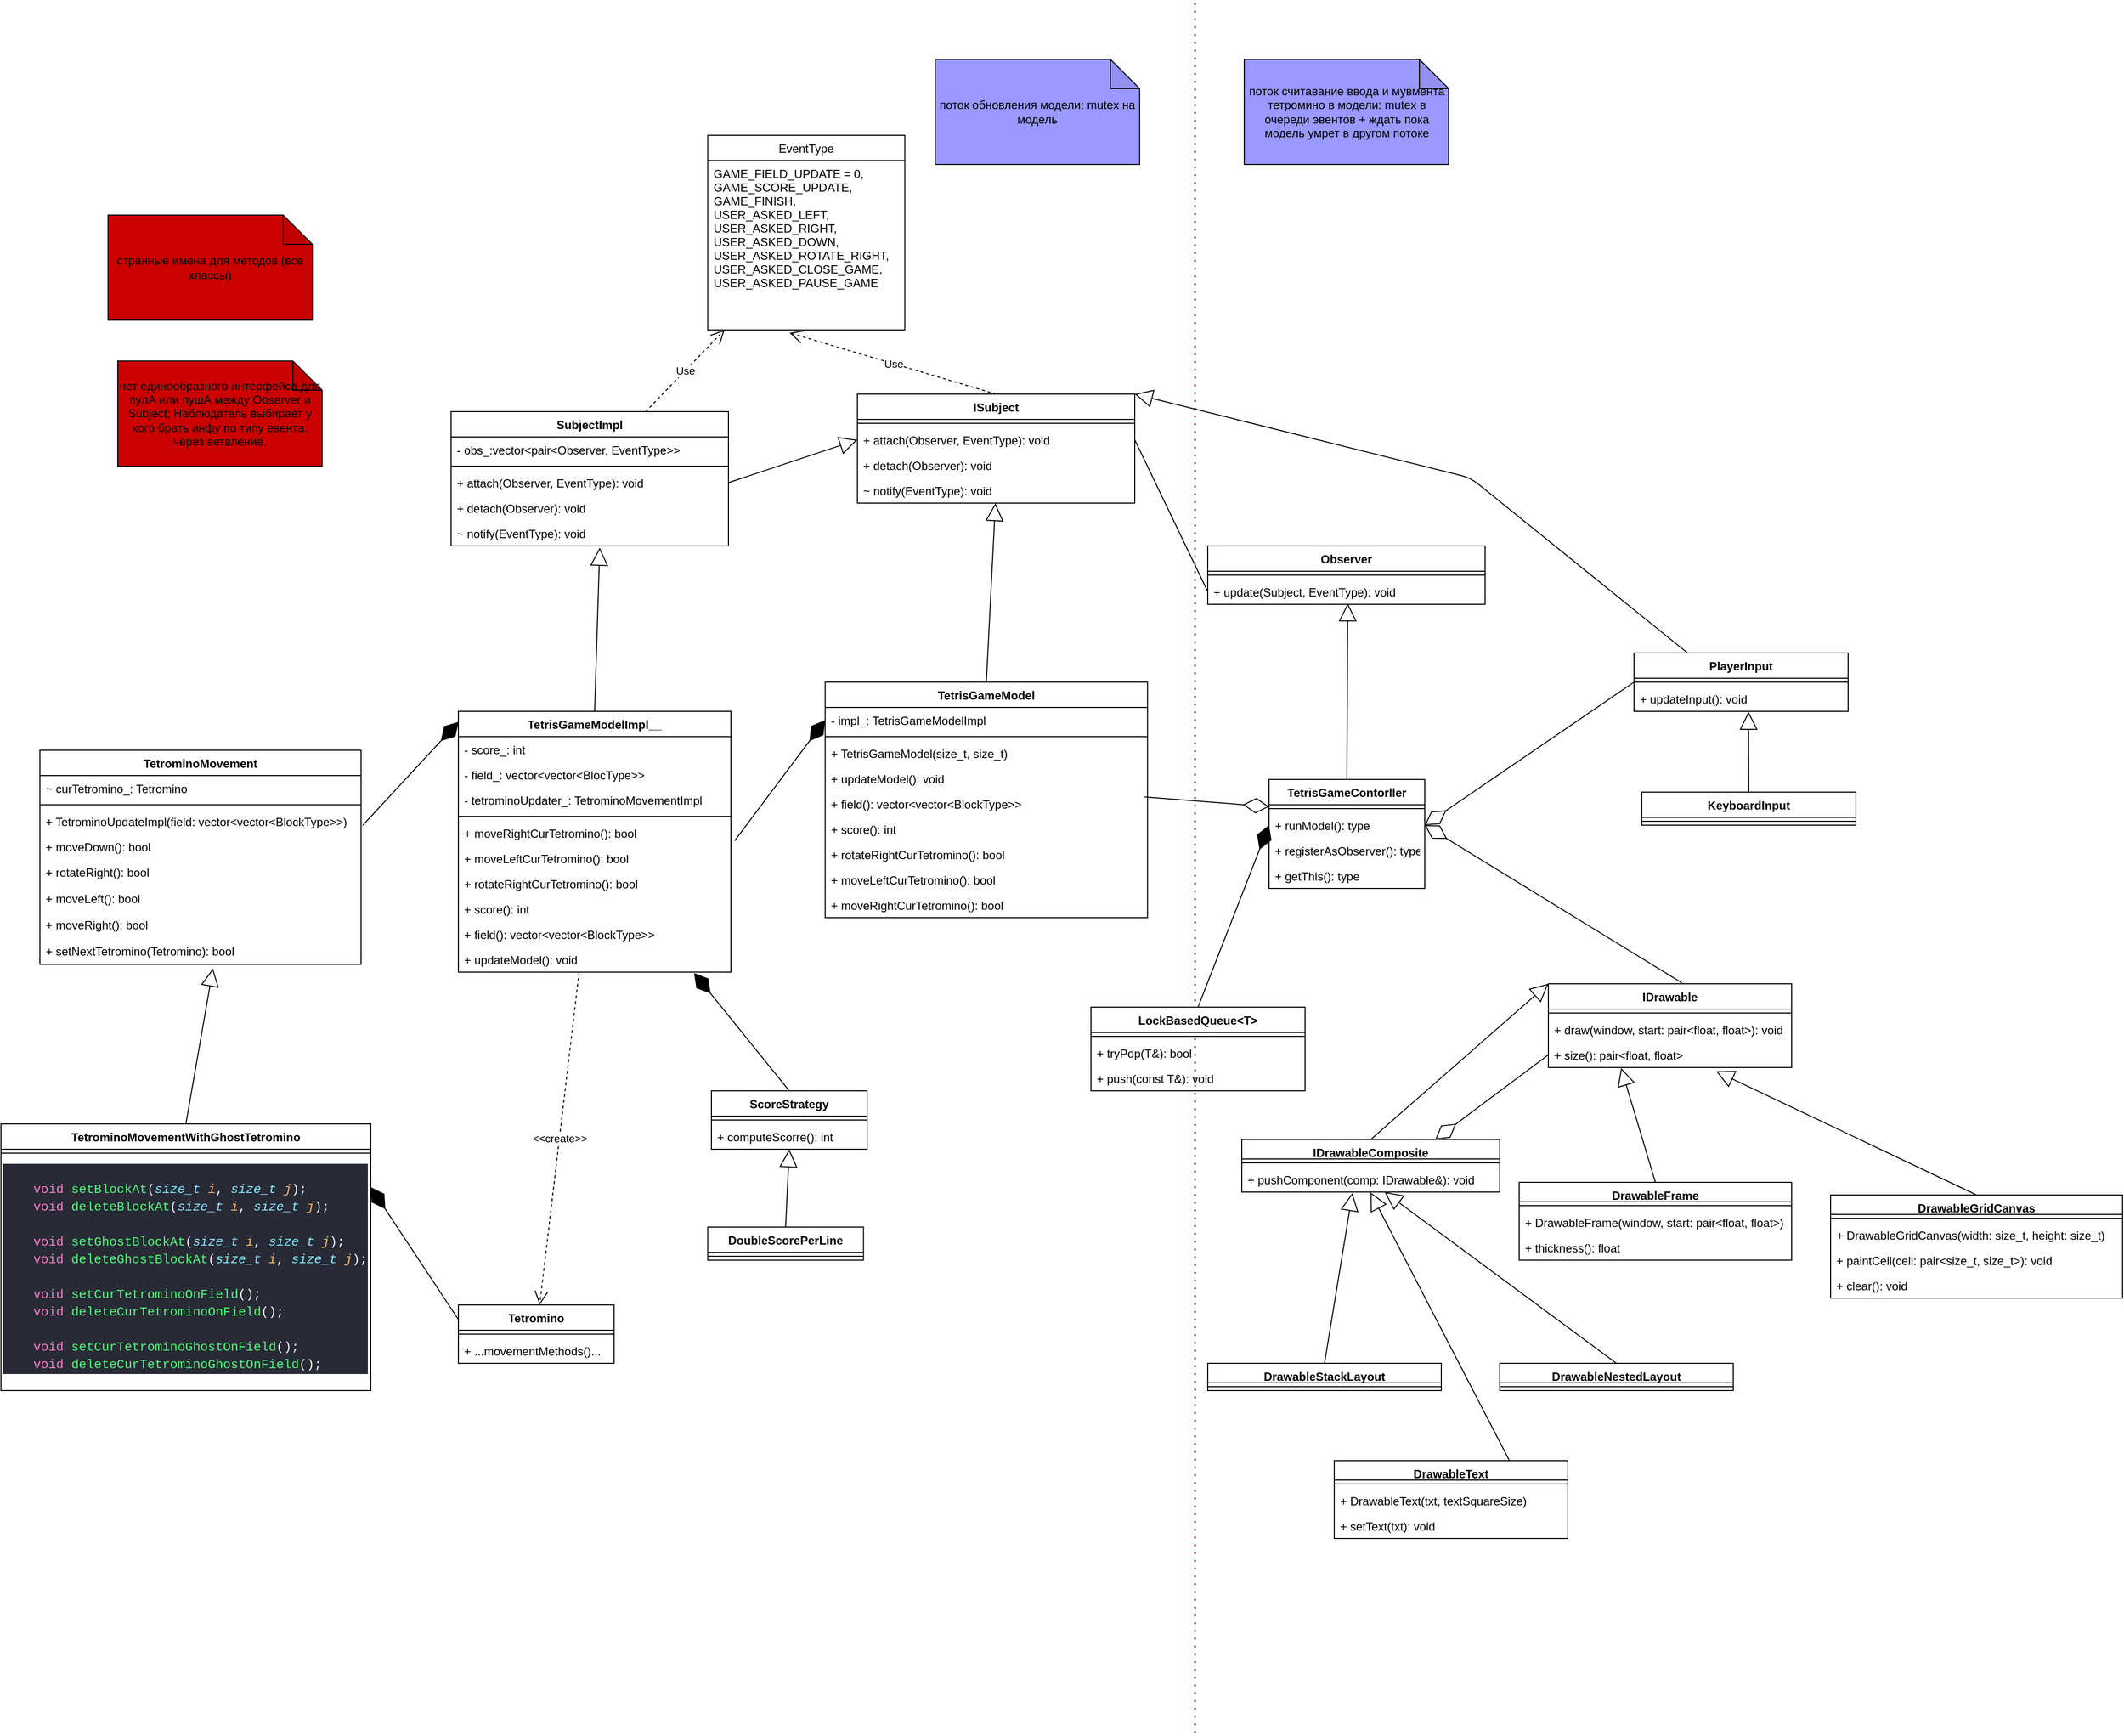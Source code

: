 <mxfile>
    <diagram id="_--73czT6XnS3qFvrzFN" name="Page-1">
        <mxGraphModel dx="4185" dy="2068" grid="1" gridSize="10" guides="1" tooltips="0" connect="1" arrows="1" fold="1" page="1" pageScale="1" pageWidth="850" pageHeight="1100" math="0" shadow="0">
            <root>
                <mxCell id="0"/>
                <mxCell id="1" parent="0"/>
                <mxCell id="6" value="IDrawable&#xa;" style="swimlane;fontStyle=1;align=center;verticalAlign=top;childLayout=stackLayout;horizontal=1;startSize=26;horizontalStack=0;resizeParent=1;resizeParentMax=0;resizeLast=0;collapsible=1;marginBottom=0;" parent="1" vertex="1">
                    <mxGeometry x="1680" y="1100" width="250" height="86" as="geometry"/>
                </mxCell>
                <mxCell id="8" value="" style="line;strokeWidth=1;fillColor=none;align=left;verticalAlign=middle;spacingTop=-1;spacingLeft=3;spacingRight=3;rotatable=0;labelPosition=right;points=[];portConstraint=eastwest;strokeColor=inherit;" parent="6" vertex="1">
                    <mxGeometry y="26" width="250" height="8" as="geometry"/>
                </mxCell>
                <mxCell id="12" value="+ draw(window, start: pair&lt;float, float&gt;): void" style="text;strokeColor=none;fillColor=none;align=left;verticalAlign=top;spacingLeft=4;spacingRight=4;overflow=hidden;rotatable=0;points=[[0,0.5],[1,0.5]];portConstraint=eastwest;" parent="6" vertex="1">
                    <mxGeometry y="34" width="250" height="26" as="geometry"/>
                </mxCell>
                <mxCell id="266" value="+ size(): pair&lt;float, float&gt;" style="text;strokeColor=none;fillColor=none;align=left;verticalAlign=top;spacingLeft=4;spacingRight=4;overflow=hidden;rotatable=0;points=[[0,0.5],[1,0.5]];portConstraint=eastwest;" vertex="1" parent="6">
                    <mxGeometry y="60" width="250" height="26" as="geometry"/>
                </mxCell>
                <mxCell id="10" value="IDrawableComposite&#xa;&#xa;" style="swimlane;fontStyle=1;align=center;verticalAlign=top;childLayout=stackLayout;horizontal=1;startSize=20;horizontalStack=0;resizeParent=1;resizeParentMax=0;resizeLast=0;collapsible=1;marginBottom=0;" parent="1" vertex="1">
                    <mxGeometry x="1365" y="1260" width="265" height="54" as="geometry"/>
                </mxCell>
                <mxCell id="11" value="" style="line;strokeWidth=1;fillColor=none;align=left;verticalAlign=middle;spacingTop=-1;spacingLeft=3;spacingRight=3;rotatable=0;labelPosition=right;points=[];portConstraint=eastwest;strokeColor=inherit;" parent="10" vertex="1">
                    <mxGeometry y="20" width="265" height="8" as="geometry"/>
                </mxCell>
                <mxCell id="13" value="+ pushComponent(comp: IDrawable&amp;): void" style="text;strokeColor=none;fillColor=none;align=left;verticalAlign=top;spacingLeft=4;spacingRight=4;overflow=hidden;rotatable=0;points=[[0,0.5],[1,0.5]];portConstraint=eastwest;" parent="10" vertex="1">
                    <mxGeometry y="28" width="265" height="26" as="geometry"/>
                </mxCell>
                <mxCell id="15" value="" style="endArrow=block;endSize=16;endFill=0;html=1;entryX=0;entryY=0;entryDx=0;entryDy=0;exitX=0.5;exitY=0;exitDx=0;exitDy=0;" parent="1" source="10" target="6" edge="1">
                    <mxGeometry x="0.003" y="-21" width="160" relative="1" as="geometry">
                        <mxPoint x="1653" y="1400" as="sourcePoint"/>
                        <mxPoint x="1813" y="1400" as="targetPoint"/>
                        <mxPoint as="offset"/>
                    </mxGeometry>
                </mxCell>
                <mxCell id="16" value="DrawableFrame" style="swimlane;fontStyle=1;align=center;verticalAlign=top;childLayout=stackLayout;horizontal=1;startSize=20;horizontalStack=0;resizeParent=1;resizeParentMax=0;resizeLast=0;collapsible=1;marginBottom=0;" parent="1" vertex="1">
                    <mxGeometry x="1650" y="1304" width="280" height="80" as="geometry"/>
                </mxCell>
                <mxCell id="17" value="" style="line;strokeWidth=1;fillColor=none;align=left;verticalAlign=middle;spacingTop=-1;spacingLeft=3;spacingRight=3;rotatable=0;labelPosition=right;points=[];portConstraint=eastwest;strokeColor=inherit;" parent="16" vertex="1">
                    <mxGeometry y="20" width="280" height="8" as="geometry"/>
                </mxCell>
                <mxCell id="264" value="+ DrawableFrame(window, start: pair&lt;float, float&gt;)" style="text;strokeColor=none;fillColor=none;align=left;verticalAlign=top;spacingLeft=4;spacingRight=4;overflow=hidden;rotatable=0;points=[[0,0.5],[1,0.5]];portConstraint=eastwest;" vertex="1" parent="16">
                    <mxGeometry y="28" width="280" height="26" as="geometry"/>
                </mxCell>
                <mxCell id="265" value="+ thickness(): float " style="text;strokeColor=none;fillColor=none;align=left;verticalAlign=top;spacingLeft=4;spacingRight=4;overflow=hidden;rotatable=0;points=[[0,0.5],[1,0.5]];portConstraint=eastwest;" vertex="1" parent="16">
                    <mxGeometry y="54" width="280" height="26" as="geometry"/>
                </mxCell>
                <mxCell id="27" value="" style="endArrow=block;endSize=16;endFill=0;html=1;entryX=0.299;entryY=1.018;entryDx=0;entryDy=0;entryPerimeter=0;exitX=0.5;exitY=0;exitDx=0;exitDy=0;" parent="1" source="16" target="266" edge="1">
                    <mxGeometry x="0.003" y="-21" width="160" relative="1" as="geometry">
                        <mxPoint x="1493" y="1310" as="sourcePoint"/>
                        <mxPoint x="1691.08" y="1200.988" as="targetPoint"/>
                        <mxPoint as="offset"/>
                    </mxGeometry>
                </mxCell>
                <mxCell id="28" value="" style="endArrow=block;endSize=16;endFill=0;html=1;entryX=0.429;entryY=1.038;entryDx=0;entryDy=0;entryPerimeter=0;exitX=0.5;exitY=0;exitDx=0;exitDy=0;" parent="1" source="254" target="13" edge="1">
                    <mxGeometry x="0.003" y="-21" width="160" relative="1" as="geometry">
                        <mxPoint x="1675.08" y="1529.3" as="sourcePoint"/>
                        <mxPoint x="1707.08" y="1200.988" as="targetPoint"/>
                        <mxPoint as="offset"/>
                    </mxGeometry>
                </mxCell>
                <mxCell id="31" value="DrawableGridCanvas" style="swimlane;fontStyle=1;align=center;verticalAlign=top;childLayout=stackLayout;horizontal=1;startSize=20;horizontalStack=0;resizeParent=1;resizeParentMax=0;resizeLast=0;collapsible=1;marginBottom=0;" parent="1" vertex="1">
                    <mxGeometry x="1970" y="1317" width="300" height="106" as="geometry"/>
                </mxCell>
                <mxCell id="32" value="" style="line;strokeWidth=1;fillColor=none;align=left;verticalAlign=middle;spacingTop=-1;spacingLeft=3;spacingRight=3;rotatable=0;labelPosition=right;points=[];portConstraint=eastwest;strokeColor=inherit;" parent="31" vertex="1">
                    <mxGeometry y="20" width="300" height="8" as="geometry"/>
                </mxCell>
                <mxCell id="271" value="+ DrawableGridCanvas(width: size_t, height: size_t)" style="text;strokeColor=none;fillColor=none;align=left;verticalAlign=top;spacingLeft=4;spacingRight=4;overflow=hidden;rotatable=0;points=[[0,0.5],[1,0.5]];portConstraint=eastwest;" vertex="1" parent="31">
                    <mxGeometry y="28" width="300" height="26" as="geometry"/>
                </mxCell>
                <mxCell id="272" value="+ paintCell(cell: pair&lt;size_t, size_t&gt;): void" style="text;strokeColor=none;fillColor=none;align=left;verticalAlign=top;spacingLeft=4;spacingRight=4;overflow=hidden;rotatable=0;points=[[0,0.5],[1,0.5]];portConstraint=eastwest;" vertex="1" parent="31">
                    <mxGeometry y="54" width="300" height="26" as="geometry"/>
                </mxCell>
                <mxCell id="273" value="+ clear(): void" style="text;strokeColor=none;fillColor=none;align=left;verticalAlign=top;spacingLeft=4;spacingRight=4;overflow=hidden;rotatable=0;points=[[0,0.5],[1,0.5]];portConstraint=eastwest;" vertex="1" parent="31">
                    <mxGeometry y="80" width="300" height="26" as="geometry"/>
                </mxCell>
                <mxCell id="34" value="" style="endArrow=block;endSize=16;endFill=0;html=1;entryX=0.69;entryY=1.152;entryDx=0;entryDy=0;exitX=0.5;exitY=0;exitDx=0;exitDy=0;entryPerimeter=0;" parent="1" source="31" target="266" edge="1">
                    <mxGeometry x="0.003" y="-21" width="160" relative="1" as="geometry">
                        <mxPoint x="1823" y="1310" as="sourcePoint"/>
                        <mxPoint x="1997.08" y="1230.988" as="targetPoint"/>
                        <mxPoint as="offset"/>
                    </mxGeometry>
                </mxCell>
                <mxCell id="42" value="Tetromino" style="swimlane;fontStyle=1;align=center;verticalAlign=top;childLayout=stackLayout;horizontal=1;startSize=26;horizontalStack=0;resizeParent=1;resizeParentMax=0;resizeLast=0;collapsible=1;marginBottom=0;" parent="1" vertex="1">
                    <mxGeometry x="560" y="1430" width="160" height="60" as="geometry"/>
                </mxCell>
                <mxCell id="43" value="" style="line;strokeWidth=1;fillColor=none;align=left;verticalAlign=middle;spacingTop=-1;spacingLeft=3;spacingRight=3;rotatable=0;labelPosition=right;points=[];portConstraint=eastwest;strokeColor=inherit;" parent="42" vertex="1">
                    <mxGeometry y="26" width="160" height="8" as="geometry"/>
                </mxCell>
                <mxCell id="252" value="+ ...movementMethods()..." style="text;strokeColor=none;fillColor=none;align=left;verticalAlign=top;spacingLeft=4;spacingRight=4;overflow=hidden;rotatable=0;points=[[0,0.5],[1,0.5]];portConstraint=eastwest;" vertex="1" parent="42">
                    <mxGeometry y="34" width="160" height="26" as="geometry"/>
                </mxCell>
                <mxCell id="48" value="ISubject" style="swimlane;fontStyle=1;align=center;verticalAlign=top;childLayout=stackLayout;horizontal=1;startSize=26;horizontalStack=0;resizeParent=1;resizeParentMax=0;resizeLast=0;collapsible=1;marginBottom=0;" parent="1" vertex="1">
                    <mxGeometry x="970" y="494" width="285" height="112" as="geometry"/>
                </mxCell>
                <mxCell id="50" value="" style="line;strokeWidth=1;fillColor=none;align=left;verticalAlign=middle;spacingTop=-1;spacingLeft=3;spacingRight=3;rotatable=0;labelPosition=right;points=[];portConstraint=eastwest;strokeColor=inherit;" parent="48" vertex="1">
                    <mxGeometry y="26" width="285" height="8" as="geometry"/>
                </mxCell>
                <mxCell id="51" value="+ attach(Observer, EventType): void" style="text;strokeColor=none;fillColor=none;align=left;verticalAlign=top;spacingLeft=4;spacingRight=4;overflow=hidden;rotatable=0;points=[[0,0.5],[1,0.5]];portConstraint=eastwest;" parent="48" vertex="1">
                    <mxGeometry y="34" width="285" height="26" as="geometry"/>
                </mxCell>
                <mxCell id="53" value="+ detach(Observer): void" style="text;strokeColor=none;fillColor=none;align=left;verticalAlign=top;spacingLeft=4;spacingRight=4;overflow=hidden;rotatable=0;points=[[0,0.5],[1,0.5]];portConstraint=eastwest;" parent="48" vertex="1">
                    <mxGeometry y="60" width="285" height="26" as="geometry"/>
                </mxCell>
                <mxCell id="52" value="~ notify(EventType): void" style="text;strokeColor=none;fillColor=none;align=left;verticalAlign=top;spacingLeft=4;spacingRight=4;overflow=hidden;rotatable=0;points=[[0,0.5],[1,0.5]];portConstraint=eastwest;" parent="48" vertex="1">
                    <mxGeometry y="86" width="285" height="26" as="geometry"/>
                </mxCell>
                <mxCell id="54" value="Observer" style="swimlane;fontStyle=1;align=center;verticalAlign=top;childLayout=stackLayout;horizontal=1;startSize=26;horizontalStack=0;resizeParent=1;resizeParentMax=0;resizeLast=0;collapsible=1;marginBottom=0;" parent="1" vertex="1">
                    <mxGeometry x="1330" y="650" width="285" height="60" as="geometry"/>
                </mxCell>
                <mxCell id="56" value="" style="line;strokeWidth=1;fillColor=none;align=left;verticalAlign=middle;spacingTop=-1;spacingLeft=3;spacingRight=3;rotatable=0;labelPosition=right;points=[];portConstraint=eastwest;strokeColor=inherit;" parent="54" vertex="1">
                    <mxGeometry y="26" width="285" height="8" as="geometry"/>
                </mxCell>
                <mxCell id="59" value="+ update(Subject, EventType): void" style="text;strokeColor=none;fillColor=none;align=left;verticalAlign=top;spacingLeft=4;spacingRight=4;overflow=hidden;rotatable=0;points=[[0,0.5],[1,0.5]];portConstraint=eastwest;" parent="54" vertex="1">
                    <mxGeometry y="34" width="285" height="26" as="geometry"/>
                </mxCell>
                <mxCell id="61" value="" style="endArrow=none;html=1;entryX=0;entryY=0.5;entryDx=0;entryDy=0;exitX=1;exitY=0.5;exitDx=0;exitDy=0;" parent="1" source="51" target="59" edge="1">
                    <mxGeometry width="50" height="50" relative="1" as="geometry">
                        <mxPoint x="1200" y="750" as="sourcePoint"/>
                        <mxPoint x="1250" y="700" as="targetPoint"/>
                    </mxGeometry>
                </mxCell>
                <mxCell id="62" value="TetrisGameModel" style="swimlane;fontStyle=1;align=center;verticalAlign=top;childLayout=stackLayout;horizontal=1;startSize=26;horizontalStack=0;resizeParent=1;resizeParentMax=0;resizeLast=0;collapsible=1;marginBottom=0;" parent="1" vertex="1">
                    <mxGeometry x="936.88" y="790" width="331.25" height="242" as="geometry"/>
                </mxCell>
                <mxCell id="63" value="- impl_: TetrisGameModelImpl" style="text;strokeColor=none;fillColor=none;align=left;verticalAlign=top;spacingLeft=4;spacingRight=4;overflow=hidden;rotatable=0;points=[[0,0.5],[1,0.5]];portConstraint=eastwest;" parent="62" vertex="1">
                    <mxGeometry y="26" width="331.25" height="26" as="geometry"/>
                </mxCell>
                <mxCell id="64" value="" style="line;strokeWidth=1;fillColor=none;align=left;verticalAlign=middle;spacingTop=-1;spacingLeft=3;spacingRight=3;rotatable=0;labelPosition=right;points=[];portConstraint=eastwest;strokeColor=inherit;" parent="62" vertex="1">
                    <mxGeometry y="52" width="331.25" height="8" as="geometry"/>
                </mxCell>
                <mxCell id="94" value="+ TetrisGameModel(size_t, size_t)" style="text;strokeColor=none;fillColor=none;align=left;verticalAlign=top;spacingLeft=4;spacingRight=4;overflow=hidden;rotatable=0;points=[[0,0.5],[1,0.5]];portConstraint=eastwest;" parent="62" vertex="1">
                    <mxGeometry y="60" width="331.25" height="26" as="geometry"/>
                </mxCell>
                <mxCell id="65" value="+ updateModel(): void" style="text;strokeColor=none;fillColor=none;align=left;verticalAlign=top;spacingLeft=4;spacingRight=4;overflow=hidden;rotatable=0;points=[[0,0.5],[1,0.5]];portConstraint=eastwest;" parent="62" vertex="1">
                    <mxGeometry y="86" width="331.25" height="26" as="geometry"/>
                </mxCell>
                <mxCell id="83" value="+ field(): vector&lt;vector&lt;BlockType&gt;&gt;" style="text;strokeColor=none;fillColor=none;align=left;verticalAlign=top;spacingLeft=4;spacingRight=4;overflow=hidden;rotatable=0;points=[[0,0.5],[1,0.5]];portConstraint=eastwest;" parent="62" vertex="1">
                    <mxGeometry y="112" width="331.25" height="26" as="geometry"/>
                </mxCell>
                <mxCell id="88" value="+ score(): int" style="text;strokeColor=none;fillColor=none;align=left;verticalAlign=top;spacingLeft=4;spacingRight=4;overflow=hidden;rotatable=0;points=[[0,0.5],[1,0.5]];portConstraint=eastwest;" parent="62" vertex="1">
                    <mxGeometry y="138" width="331.25" height="26" as="geometry"/>
                </mxCell>
                <mxCell id="89" value="+ rotateRightCurTetromino(): bool" style="text;strokeColor=none;fillColor=none;align=left;verticalAlign=top;spacingLeft=4;spacingRight=4;overflow=hidden;rotatable=0;points=[[0,0.5],[1,0.5]];portConstraint=eastwest;" parent="62" vertex="1">
                    <mxGeometry y="164" width="331.25" height="26" as="geometry"/>
                </mxCell>
                <mxCell id="90" value="+ moveLeftCurTetromino(): bool" style="text;strokeColor=none;fillColor=none;align=left;verticalAlign=top;spacingLeft=4;spacingRight=4;overflow=hidden;rotatable=0;points=[[0,0.5],[1,0.5]];portConstraint=eastwest;" parent="62" vertex="1">
                    <mxGeometry y="190" width="331.25" height="26" as="geometry"/>
                </mxCell>
                <mxCell id="92" value="+ moveRightCurTetromino(): bool" style="text;strokeColor=none;fillColor=none;align=left;verticalAlign=top;spacingLeft=4;spacingRight=4;overflow=hidden;rotatable=0;points=[[0,0.5],[1,0.5]];portConstraint=eastwest;" parent="62" vertex="1">
                    <mxGeometry y="216" width="331.25" height="26" as="geometry"/>
                </mxCell>
                <mxCell id="66" value="" style="endArrow=block;endSize=16;endFill=0;html=1;exitX=0.5;exitY=0;exitDx=0;exitDy=0;" parent="1" source="62" target="52" edge="1">
                    <mxGeometry x="0.003" y="-21" width="160" relative="1" as="geometry">
                        <mxPoint x="1054" y="910.99" as="sourcePoint"/>
                        <mxPoint x="880.0" y="810.002" as="targetPoint"/>
                        <mxPoint as="offset"/>
                    </mxGeometry>
                </mxCell>
                <mxCell id="67" value="TetrisGameContorller" style="swimlane;fontStyle=1;align=center;verticalAlign=top;childLayout=stackLayout;horizontal=1;startSize=26;horizontalStack=0;resizeParent=1;resizeParentMax=0;resizeLast=0;collapsible=1;marginBottom=0;" parent="1" vertex="1">
                    <mxGeometry x="1393" y="890" width="160" height="112" as="geometry"/>
                </mxCell>
                <mxCell id="69" value="" style="line;strokeWidth=1;fillColor=none;align=left;verticalAlign=middle;spacingTop=-1;spacingLeft=3;spacingRight=3;rotatable=0;labelPosition=right;points=[];portConstraint=eastwest;strokeColor=inherit;" parent="67" vertex="1">
                    <mxGeometry y="26" width="160" height="8" as="geometry"/>
                </mxCell>
                <mxCell id="70" value="+ runModel(): type" style="text;strokeColor=none;fillColor=none;align=left;verticalAlign=top;spacingLeft=4;spacingRight=4;overflow=hidden;rotatable=0;points=[[0,0.5],[1,0.5]];portConstraint=eastwest;" parent="67" vertex="1">
                    <mxGeometry y="34" width="160" height="26" as="geometry"/>
                </mxCell>
                <mxCell id="247" value="+ registerAsObserver(): type" style="text;strokeColor=none;fillColor=none;align=left;verticalAlign=top;spacingLeft=4;spacingRight=4;overflow=hidden;rotatable=0;points=[[0,0.5],[1,0.5]];portConstraint=eastwest;" vertex="1" parent="67">
                    <mxGeometry y="60" width="160" height="26" as="geometry"/>
                </mxCell>
                <mxCell id="246" value="+ getThis(): type" style="text;strokeColor=none;fillColor=none;align=left;verticalAlign=top;spacingLeft=4;spacingRight=4;overflow=hidden;rotatable=0;points=[[0,0.5],[1,0.5]];portConstraint=eastwest;" vertex="1" parent="67">
                    <mxGeometry y="86" width="160" height="26" as="geometry"/>
                </mxCell>
                <mxCell id="71" value="" style="endArrow=block;endSize=16;endFill=0;html=1;exitX=0.5;exitY=0;exitDx=0;exitDy=0;entryX=0.505;entryY=0.962;entryDx=0;entryDy=0;entryPerimeter=0;" parent="1" source="67" target="59" edge="1">
                    <mxGeometry x="0.003" y="-21" width="160" relative="1" as="geometry">
                        <mxPoint x="1490" y="842" as="sourcePoint"/>
                        <mxPoint x="1490" y="710" as="targetPoint"/>
                        <mxPoint as="offset"/>
                    </mxGeometry>
                </mxCell>
                <mxCell id="85" value="поток обновления модели: mutex на модель" style="shape=note;whiteSpace=wrap;html=1;backgroundOutline=1;darkOpacity=0.05;fillColor=#9999FF;" parent="1" vertex="1">
                    <mxGeometry x="1050" y="150" width="210" height="108" as="geometry"/>
                </mxCell>
                <mxCell id="99" value="TetrisGameModelImpl__&#xa;" style="swimlane;fontStyle=1;align=center;verticalAlign=top;childLayout=stackLayout;horizontal=1;startSize=26;horizontalStack=0;resizeParent=1;resizeParentMax=0;resizeLast=0;collapsible=1;marginBottom=0;" parent="1" vertex="1">
                    <mxGeometry x="560" y="820" width="280" height="268" as="geometry"/>
                </mxCell>
                <mxCell id="133" value="- score_: int" style="text;strokeColor=none;fillColor=none;align=left;verticalAlign=top;spacingLeft=4;spacingRight=4;overflow=hidden;rotatable=0;points=[[0,0.5],[1,0.5]];portConstraint=eastwest;" parent="99" vertex="1">
                    <mxGeometry y="26" width="280" height="26" as="geometry"/>
                </mxCell>
                <mxCell id="141" value="- field_: vector&lt;vector&lt;BlocType&gt;&gt;" style="text;strokeColor=none;fillColor=none;align=left;verticalAlign=top;spacingLeft=4;spacingRight=4;overflow=hidden;rotatable=0;points=[[0,0.5],[1,0.5]];portConstraint=eastwest;" parent="99" vertex="1">
                    <mxGeometry y="52" width="280" height="26" as="geometry"/>
                </mxCell>
                <mxCell id="149" value="- tetrominoUpdater_: TetrominoMovementImpl" style="text;strokeColor=none;fillColor=none;align=left;verticalAlign=top;spacingLeft=4;spacingRight=4;overflow=hidden;rotatable=0;points=[[0,0.5],[1,0.5]];portConstraint=eastwest;" parent="99" vertex="1">
                    <mxGeometry y="78" width="280" height="26" as="geometry"/>
                </mxCell>
                <mxCell id="101" value="" style="line;strokeWidth=1;fillColor=none;align=left;verticalAlign=middle;spacingTop=-1;spacingLeft=3;spacingRight=3;rotatable=0;labelPosition=right;points=[];portConstraint=eastwest;strokeColor=inherit;" parent="99" vertex="1">
                    <mxGeometry y="104" width="280" height="8" as="geometry"/>
                </mxCell>
                <mxCell id="121" value="+ moveRightCurTetromino(): bool&#xa;" style="text;strokeColor=none;fillColor=none;align=left;verticalAlign=top;spacingLeft=4;spacingRight=4;overflow=hidden;rotatable=0;points=[[0,0.5],[1,0.5]];portConstraint=eastwest;" parent="99" vertex="1">
                    <mxGeometry y="112" width="280" height="26" as="geometry"/>
                </mxCell>
                <mxCell id="120" value="+ moveLeftCurTetromino(): bool&#xa;" style="text;strokeColor=none;fillColor=none;align=left;verticalAlign=top;spacingLeft=4;spacingRight=4;overflow=hidden;rotatable=0;points=[[0,0.5],[1,0.5]];portConstraint=eastwest;" parent="99" vertex="1">
                    <mxGeometry y="138" width="280" height="26" as="geometry"/>
                </mxCell>
                <mxCell id="119" value="+ rotateRightCurTetromino(): bool&#xa;&#xa;" style="text;strokeColor=none;fillColor=none;align=left;verticalAlign=top;spacingLeft=4;spacingRight=4;overflow=hidden;rotatable=0;points=[[0,0.5],[1,0.5]];portConstraint=eastwest;" parent="99" vertex="1">
                    <mxGeometry y="164" width="280" height="26" as="geometry"/>
                </mxCell>
                <mxCell id="118" value="+ score(): int" style="text;strokeColor=none;fillColor=none;align=left;verticalAlign=top;spacingLeft=4;spacingRight=4;overflow=hidden;rotatable=0;points=[[0,0.5],[1,0.5]];portConstraint=eastwest;" parent="99" vertex="1">
                    <mxGeometry y="190" width="280" height="26" as="geometry"/>
                </mxCell>
                <mxCell id="117" value="+ field(): vector&lt;vector&lt;BlockType&gt;&gt;" style="text;strokeColor=none;fillColor=none;align=left;verticalAlign=top;spacingLeft=4;spacingRight=4;overflow=hidden;rotatable=0;points=[[0,0.5],[1,0.5]];portConstraint=eastwest;" parent="99" vertex="1">
                    <mxGeometry y="216" width="280" height="26" as="geometry"/>
                </mxCell>
                <mxCell id="116" value="+ updateModel(): void" style="text;strokeColor=none;fillColor=none;align=left;verticalAlign=top;spacingLeft=4;spacingRight=4;overflow=hidden;rotatable=0;points=[[0,0.5],[1,0.5]];portConstraint=eastwest;" parent="99" vertex="1">
                    <mxGeometry y="242" width="280" height="26" as="geometry"/>
                </mxCell>
                <mxCell id="103" value="" style="endArrow=diamondThin;endFill=1;endSize=24;html=1;exitX=1.014;exitY=0.808;exitDx=0;exitDy=0;entryX=0;entryY=0.5;entryDx=0;entryDy=0;exitPerimeter=0;" parent="1" source="121" target="63" edge="1">
                    <mxGeometry width="160" relative="1" as="geometry">
                        <mxPoint x="800" y="883.0" as="sourcePoint"/>
                        <mxPoint x="1150" y="960" as="targetPoint"/>
                    </mxGeometry>
                </mxCell>
                <mxCell id="142" value="TetrominoMovement" style="swimlane;fontStyle=1;align=center;verticalAlign=top;childLayout=stackLayout;horizontal=1;startSize=26;horizontalStack=0;resizeParent=1;resizeParentMax=0;resizeLast=0;collapsible=1;marginBottom=0;" parent="1" vertex="1">
                    <mxGeometry x="130" y="860" width="330" height="220" as="geometry"/>
                </mxCell>
                <mxCell id="136" value="~ curTetromino_: Tetromino" style="text;strokeColor=none;fillColor=none;align=left;verticalAlign=top;spacingLeft=4;spacingRight=4;overflow=hidden;rotatable=0;points=[[0,0.5],[1,0.5]];portConstraint=eastwest;" parent="142" vertex="1">
                    <mxGeometry y="26" width="330" height="26" as="geometry"/>
                </mxCell>
                <mxCell id="143" value="" style="line;strokeWidth=1;fillColor=none;align=left;verticalAlign=middle;spacingTop=-1;spacingLeft=3;spacingRight=3;rotatable=0;labelPosition=right;points=[];portConstraint=eastwest;strokeColor=inherit;" parent="142" vertex="1">
                    <mxGeometry y="52" width="330" height="8" as="geometry"/>
                </mxCell>
                <mxCell id="151" value="+ TetrominoUpdateImpl(field: vector&lt;vector&lt;BlockType&gt;&gt;)" style="text;strokeColor=none;fillColor=none;align=left;verticalAlign=top;spacingLeft=4;spacingRight=4;overflow=hidden;rotatable=0;points=[[0,0.5],[1,0.5]];portConstraint=eastwest;" parent="142" vertex="1">
                    <mxGeometry y="60" width="330" height="26" as="geometry"/>
                </mxCell>
                <mxCell id="144" value="+ moveDown(): bool" style="text;strokeColor=none;fillColor=none;align=left;verticalAlign=top;spacingLeft=4;spacingRight=4;overflow=hidden;rotatable=0;points=[[0,0.5],[1,0.5]];portConstraint=eastwest;" parent="142" vertex="1">
                    <mxGeometry y="86" width="330" height="26" as="geometry"/>
                </mxCell>
                <mxCell id="152" value="+ rotateRight(): bool" style="text;strokeColor=none;fillColor=none;align=left;verticalAlign=top;spacingLeft=4;spacingRight=4;overflow=hidden;rotatable=0;points=[[0,0.5],[1,0.5]];portConstraint=eastwest;" parent="142" vertex="1">
                    <mxGeometry y="112" width="330" height="27" as="geometry"/>
                </mxCell>
                <mxCell id="154" value="+ moveLeft(): bool" style="text;strokeColor=none;fillColor=none;align=left;verticalAlign=top;spacingLeft=4;spacingRight=4;overflow=hidden;rotatable=0;points=[[0,0.5],[1,0.5]];portConstraint=eastwest;" parent="142" vertex="1">
                    <mxGeometry y="139" width="330" height="27" as="geometry"/>
                </mxCell>
                <mxCell id="155" value="+ moveRight(): bool" style="text;strokeColor=none;fillColor=none;align=left;verticalAlign=top;spacingLeft=4;spacingRight=4;overflow=hidden;rotatable=0;points=[[0,0.5],[1,0.5]];portConstraint=eastwest;" parent="142" vertex="1">
                    <mxGeometry y="166" width="330" height="27" as="geometry"/>
                </mxCell>
                <mxCell id="156" value="+ setNextTetromino(Tetromino): bool" style="text;strokeColor=none;fillColor=none;align=left;verticalAlign=top;spacingLeft=4;spacingRight=4;overflow=hidden;rotatable=0;points=[[0,0.5],[1,0.5]];portConstraint=eastwest;" parent="142" vertex="1">
                    <mxGeometry y="193" width="330" height="27" as="geometry"/>
                </mxCell>
                <mxCell id="150" value="" style="endArrow=diamondThin;endFill=1;endSize=24;html=1;exitX=1.005;exitY=0.351;exitDx=0;exitDy=0;entryX=0.001;entryY=0.04;entryDx=0;entryDy=0;exitPerimeter=0;entryPerimeter=0;" parent="1" source="142" target="99" edge="1">
                    <mxGeometry width="160" relative="1" as="geometry">
                        <mxPoint x="366.62" y="870.008" as="sourcePoint"/>
                        <mxPoint x="490.0" y="800.0" as="targetPoint"/>
                    </mxGeometry>
                </mxCell>
                <mxCell id="157" value="TetrominoMovementWithGhostTetromino" style="swimlane;fontStyle=1;align=center;verticalAlign=top;childLayout=stackLayout;horizontal=1;startSize=26;horizontalStack=0;resizeParent=1;resizeParentMax=0;resizeLast=0;collapsible=1;marginBottom=0;" parent="1" vertex="1">
                    <mxGeometry x="90" y="1244" width="380" height="274" as="geometry"/>
                </mxCell>
                <mxCell id="159" value="" style="line;strokeWidth=1;fillColor=none;align=left;verticalAlign=middle;spacingTop=-1;spacingLeft=3;spacingRight=3;rotatable=0;labelPosition=right;points=[];portConstraint=eastwest;strokeColor=inherit;" parent="157" vertex="1">
                    <mxGeometry y="26" width="380" height="8" as="geometry"/>
                </mxCell>
                <mxCell id="172" value="&lt;div style=&quot;color: rgb(248, 248, 242); background-color: rgb(40, 42, 54); font-family: &amp;quot;JetBrains Mono&amp;quot;, &amp;quot;Courier New&amp;quot;, monospace, Consolas, &amp;quot;Courier New&amp;quot;, monospace; font-weight: normal; font-size: 13px; line-height: 18px;&quot;&gt;&lt;br&gt;&lt;div&gt;&lt;span style=&quot;color: #f8f8f2;&quot;&gt;&amp;nbsp; &amp;nbsp; &lt;/span&gt;&lt;span style=&quot;color: #ff79c6;&quot;&gt;void&lt;/span&gt;&lt;span style=&quot;color: #f8f8f2;&quot;&gt; &lt;/span&gt;&lt;span style=&quot;color: #50fa7b;&quot;&gt;setBlockAt&lt;/span&gt;&lt;span style=&quot;color: #f8f8f2;&quot;&gt;(&lt;/span&gt;&lt;span style=&quot;color: #8be9fd;font-style: italic;&quot;&gt;size_t&lt;/span&gt;&lt;span style=&quot;color: #f8f8f2;&quot;&gt; &lt;/span&gt;&lt;span style=&quot;color: #ffb86c;font-style: italic;&quot;&gt;i&lt;/span&gt;&lt;span style=&quot;color: #f8f8f2;&quot;&gt;, &lt;/span&gt;&lt;span style=&quot;color: #8be9fd;font-style: italic;&quot;&gt;size_t&lt;/span&gt;&lt;span style=&quot;color: #f8f8f2;&quot;&gt; &lt;/span&gt;&lt;span style=&quot;color: #ffb86c;font-style: italic;&quot;&gt;j&lt;/span&gt;&lt;span style=&quot;color: #f8f8f2;&quot;&gt;);&lt;/span&gt;&lt;/div&gt;&lt;div&gt;&lt;span style=&quot;color: #f8f8f2;&quot;&gt;&amp;nbsp; &amp;nbsp; &lt;/span&gt;&lt;span style=&quot;color: #ff79c6;&quot;&gt;void&lt;/span&gt;&lt;span style=&quot;color: #f8f8f2;&quot;&gt; &lt;/span&gt;&lt;span style=&quot;color: #50fa7b;&quot;&gt;deleteBlockAt&lt;/span&gt;&lt;span style=&quot;color: #f8f8f2;&quot;&gt;(&lt;/span&gt;&lt;span style=&quot;color: #8be9fd;font-style: italic;&quot;&gt;size_t&lt;/span&gt;&lt;span style=&quot;color: #f8f8f2;&quot;&gt; &lt;/span&gt;&lt;span style=&quot;color: #ffb86c;font-style: italic;&quot;&gt;i&lt;/span&gt;&lt;span style=&quot;color: #f8f8f2;&quot;&gt;, &lt;/span&gt;&lt;span style=&quot;color: #8be9fd;font-style: italic;&quot;&gt;size_t&lt;/span&gt;&lt;span style=&quot;color: #f8f8f2;&quot;&gt; &lt;/span&gt;&lt;span style=&quot;color: #ffb86c;font-style: italic;&quot;&gt;j&lt;/span&gt;&lt;span style=&quot;color: #f8f8f2;&quot;&gt;);&lt;/span&gt;&lt;/div&gt;&lt;br&gt;&lt;div&gt;&lt;span style=&quot;color: #f8f8f2;&quot;&gt;&amp;nbsp; &amp;nbsp; &lt;/span&gt;&lt;span style=&quot;color: #ff79c6;&quot;&gt;void&lt;/span&gt;&lt;span style=&quot;color: #f8f8f2;&quot;&gt; &lt;/span&gt;&lt;span style=&quot;color: #50fa7b;&quot;&gt;setGhostBlockAt&lt;/span&gt;&lt;span style=&quot;color: #f8f8f2;&quot;&gt;(&lt;/span&gt;&lt;span style=&quot;color: #8be9fd;font-style: italic;&quot;&gt;size_t&lt;/span&gt;&lt;span style=&quot;color: #f8f8f2;&quot;&gt; &lt;/span&gt;&lt;span style=&quot;color: #ffb86c;font-style: italic;&quot;&gt;i&lt;/span&gt;&lt;span style=&quot;color: #f8f8f2;&quot;&gt;, &lt;/span&gt;&lt;span style=&quot;color: #8be9fd;font-style: italic;&quot;&gt;size_t&lt;/span&gt;&lt;span style=&quot;color: #f8f8f2;&quot;&gt; &lt;/span&gt;&lt;span style=&quot;color: #ffb86c;font-style: italic;&quot;&gt;j&lt;/span&gt;&lt;span style=&quot;color: #f8f8f2;&quot;&gt;);&lt;/span&gt;&lt;/div&gt;&lt;div&gt;&lt;span style=&quot;color: #f8f8f2;&quot;&gt;&amp;nbsp; &amp;nbsp; &lt;/span&gt;&lt;span style=&quot;color: #ff79c6;&quot;&gt;void&lt;/span&gt;&lt;span style=&quot;color: #f8f8f2;&quot;&gt; &lt;/span&gt;&lt;span style=&quot;color: #50fa7b;&quot;&gt;deleteGhostBlockAt&lt;/span&gt;&lt;span style=&quot;color: #f8f8f2;&quot;&gt;(&lt;/span&gt;&lt;span style=&quot;color: #8be9fd;font-style: italic;&quot;&gt;size_t&lt;/span&gt;&lt;span style=&quot;color: #f8f8f2;&quot;&gt; &lt;/span&gt;&lt;span style=&quot;color: #ffb86c;font-style: italic;&quot;&gt;i&lt;/span&gt;&lt;span style=&quot;color: #f8f8f2;&quot;&gt;, &lt;/span&gt;&lt;span style=&quot;color: #8be9fd;font-style: italic;&quot;&gt;size_t&lt;/span&gt;&lt;span style=&quot;color: #f8f8f2;&quot;&gt; &lt;/span&gt;&lt;span style=&quot;color: #ffb86c;font-style: italic;&quot;&gt;j&lt;/span&gt;&lt;span style=&quot;color: #f8f8f2;&quot;&gt;);&lt;/span&gt;&lt;/div&gt;&lt;br&gt;&lt;div&gt;&lt;span style=&quot;color: #f8f8f2;&quot;&gt;&amp;nbsp; &amp;nbsp; &lt;/span&gt;&lt;span style=&quot;color: #ff79c6;&quot;&gt;void&lt;/span&gt;&lt;span style=&quot;color: #f8f8f2;&quot;&gt; &lt;/span&gt;&lt;span style=&quot;color: #50fa7b;&quot;&gt;setCurTetrominoOnField&lt;/span&gt;&lt;span style=&quot;color: #f8f8f2;&quot;&gt;(); &amp;nbsp; &amp;nbsp;&lt;/span&gt;&lt;/div&gt;&lt;div&gt;&lt;span style=&quot;color: #f8f8f2;&quot;&gt;&amp;nbsp; &amp;nbsp; &lt;/span&gt;&lt;span style=&quot;color: #ff79c6;&quot;&gt;void&lt;/span&gt;&lt;span style=&quot;color: #f8f8f2;&quot;&gt; &lt;/span&gt;&lt;span style=&quot;color: #50fa7b;&quot;&gt;deleteCurTetrominoOnField&lt;/span&gt;&lt;span style=&quot;color: #f8f8f2;&quot;&gt;();&lt;/span&gt;&lt;/div&gt;&lt;br&gt;&lt;div&gt;&lt;span style=&quot;color: #f8f8f2;&quot;&gt;&amp;nbsp; &amp;nbsp; &lt;/span&gt;&lt;span style=&quot;color: #ff79c6;&quot;&gt;void&lt;/span&gt;&lt;span style=&quot;color: #f8f8f2;&quot;&gt; &lt;/span&gt;&lt;span style=&quot;color: #50fa7b;&quot;&gt;setCurTetrominoGhostOnField&lt;/span&gt;&lt;span style=&quot;color: #f8f8f2;&quot;&gt;();&lt;/span&gt;&lt;/div&gt;&lt;div&gt;&lt;span style=&quot;color: #f8f8f2;&quot;&gt;&amp;nbsp; &amp;nbsp; &lt;/span&gt;&lt;span style=&quot;color: #ff79c6;&quot;&gt;void&lt;/span&gt;&lt;span style=&quot;color: #f8f8f2;&quot;&gt; &lt;/span&gt;&lt;span style=&quot;color: #50fa7b;&quot;&gt;deleteCurTetrominoGhostOnField&lt;/span&gt;&lt;span style=&quot;color: #f8f8f2;&quot;&gt;();&lt;/span&gt;&lt;/div&gt;&lt;/div&gt;" style="text;whiteSpace=wrap;html=1;" parent="157" vertex="1">
                    <mxGeometry y="34" width="380" height="240" as="geometry"/>
                </mxCell>
                <mxCell id="173" value="" style="endArrow=block;endSize=16;endFill=0;html=1;exitX=0.5;exitY=0;exitDx=0;exitDy=0;entryX=0.539;entryY=1.158;entryDx=0;entryDy=0;entryPerimeter=0;" parent="1" source="157" target="156" edge="1">
                    <mxGeometry x="0.003" y="-21" width="160" relative="1" as="geometry">
                        <mxPoint x="31.43" y="1214.33" as="sourcePoint"/>
                        <mxPoint x="288.58" y="1149.998" as="targetPoint"/>
                        <mxPoint as="offset"/>
                    </mxGeometry>
                </mxCell>
                <mxCell id="174" value="" style="endArrow=none;dashed=1;html=1;dashPattern=1 3;strokeWidth=2;fillColor=#f8cecc;strokeColor=#b85450;" parent="1" edge="1">
                    <mxGeometry width="50" height="50" relative="1" as="geometry">
                        <mxPoint x="1317" y="1870" as="sourcePoint"/>
                        <mxPoint x="1317" y="90" as="targetPoint"/>
                    </mxGeometry>
                </mxCell>
                <mxCell id="175" value="поток считавание ввода и мувмента тетромино в модели: mutex в очереди эвентов + ждать пока модель умрет в другом потоке" style="shape=note;whiteSpace=wrap;html=1;backgroundOutline=1;darkOpacity=0.05;fillColor=#9999FF;" parent="1" vertex="1">
                    <mxGeometry x="1367.5" y="150" width="210" height="108" as="geometry"/>
                </mxCell>
                <mxCell id="177" value="" style="endArrow=diamondThin;endFill=1;endSize=24;html=1;entryX=1;entryY=0.5;entryDx=0;entryDy=0;exitX=0;exitY=0.25;exitDx=0;exitDy=0;" parent="1" source="42" edge="1">
                    <mxGeometry width="160" relative="1" as="geometry">
                        <mxPoint x="620" y="1310" as="sourcePoint"/>
                        <mxPoint x="470" y="1309" as="targetPoint"/>
                    </mxGeometry>
                </mxCell>
                <mxCell id="180" value="&amp;lt;&amp;lt;create&amp;gt;&amp;gt;" style="endArrow=open;endSize=12;dashed=1;html=1;fillColor=#FF0000;exitX=0.443;exitY=1.006;exitDx=0;exitDy=0;exitPerimeter=0;" parent="1" source="116" target="42" edge="1">
                    <mxGeometry width="160" relative="1" as="geometry">
                        <mxPoint x="688.8" y="1270.702" as="sourcePoint"/>
                        <mxPoint x="850" y="1330" as="targetPoint"/>
                    </mxGeometry>
                </mxCell>
                <mxCell id="181" value="PlayerInput" style="swimlane;fontStyle=1;align=center;verticalAlign=top;childLayout=stackLayout;horizontal=1;startSize=26;horizontalStack=0;resizeParent=1;resizeParentMax=0;resizeLast=0;collapsible=1;marginBottom=0;" parent="1" vertex="1">
                    <mxGeometry x="1768" y="760" width="220" height="60" as="geometry"/>
                </mxCell>
                <mxCell id="183" value="" style="line;strokeWidth=1;fillColor=none;align=left;verticalAlign=middle;spacingTop=-1;spacingLeft=3;spacingRight=3;rotatable=0;labelPosition=right;points=[];portConstraint=eastwest;strokeColor=inherit;" parent="181" vertex="1">
                    <mxGeometry y="26" width="220" height="8" as="geometry"/>
                </mxCell>
                <mxCell id="189" value="+ updateInput(): void" style="text;strokeColor=none;fillColor=none;align=left;verticalAlign=top;spacingLeft=4;spacingRight=4;overflow=hidden;rotatable=0;points=[[0,0.5],[1,0.5]];portConstraint=eastwest;" parent="181" vertex="1">
                    <mxGeometry y="34" width="220" height="26" as="geometry"/>
                </mxCell>
                <mxCell id="185" value="EventType" style="swimlane;fontStyle=0;childLayout=stackLayout;horizontal=1;startSize=26;fillColor=none;horizontalStack=0;resizeParent=1;resizeParentMax=0;resizeLast=0;collapsible=1;marginBottom=0;" parent="1" vertex="1">
                    <mxGeometry x="816.25" y="228" width="202.5" height="200" as="geometry"/>
                </mxCell>
                <mxCell id="188" value="GAME_FIELD_UPDATE = 0,&#xa;GAME_SCORE_UPDATE,&#xa;GAME_FINISH,&#xa;USER_ASKED_LEFT,&#xa;USER_ASKED_RIGHT,&#xa;USER_ASKED_DOWN,&#xa;USER_ASKED_ROTATE_RIGHT,&#xa;USER_ASKED_CLOSE_GAME,&#xa;USER_ASKED_PAUSE_GAME&#xa;" style="text;strokeColor=none;fillColor=none;align=left;verticalAlign=top;spacingLeft=4;spacingRight=4;overflow=hidden;rotatable=0;points=[[0,0.5],[1,0.5]];portConstraint=eastwest;" parent="185" vertex="1">
                    <mxGeometry y="26" width="202.5" height="174" as="geometry"/>
                </mxCell>
                <mxCell id="190" value="" style="endArrow=block;endSize=16;endFill=0;html=1;exitX=0.25;exitY=0;exitDx=0;exitDy=0;entryX=1;entryY=0;entryDx=0;entryDy=0;" parent="1" source="181" target="48" edge="1">
                    <mxGeometry x="0.003" y="-21" width="160" relative="1" as="geometry">
                        <mxPoint x="1810" y="690.99" as="sourcePoint"/>
                        <mxPoint x="1810.925" y="510.002" as="targetPoint"/>
                        <mxPoint as="offset"/>
                        <Array as="points">
                            <mxPoint x="1600" y="580"/>
                        </Array>
                    </mxGeometry>
                </mxCell>
                <mxCell id="193" value="KeyboardInput" style="swimlane;fontStyle=1;align=center;verticalAlign=top;childLayout=stackLayout;horizontal=1;startSize=26;horizontalStack=0;resizeParent=1;resizeParentMax=0;resizeLast=0;collapsible=1;marginBottom=0;" parent="1" vertex="1">
                    <mxGeometry x="1776" y="903" width="220" height="34" as="geometry"/>
                </mxCell>
                <mxCell id="194" value="" style="line;strokeWidth=1;fillColor=none;align=left;verticalAlign=middle;spacingTop=-1;spacingLeft=3;spacingRight=3;rotatable=0;labelPosition=right;points=[];portConstraint=eastwest;strokeColor=inherit;" parent="193" vertex="1">
                    <mxGeometry y="26" width="220" height="8" as="geometry"/>
                </mxCell>
                <mxCell id="197" value="" style="endArrow=block;endSize=16;endFill=0;html=1;exitX=0.5;exitY=0;exitDx=0;exitDy=0;entryX=0.535;entryY=1.014;entryDx=0;entryDy=0;entryPerimeter=0;" parent="1" source="193" target="189" edge="1">
                    <mxGeometry x="0.003" y="-21" width="160" relative="1" as="geometry">
                        <mxPoint x="1879.47" y="1110.99" as="sourcePoint"/>
                        <mxPoint x="1880.395" y="930.002" as="targetPoint"/>
                        <mxPoint as="offset"/>
                    </mxGeometry>
                </mxCell>
                <mxCell id="199" value="" style="endArrow=diamondThin;endFill=0;endSize=24;html=1;fillColor=#FF0000;entryX=1;entryY=0.5;entryDx=0;entryDy=0;exitX=0.549;exitY=-0.011;exitDx=0;exitDy=0;exitPerimeter=0;" parent="1" source="6" target="70" edge="1">
                    <mxGeometry width="160" relative="1" as="geometry">
                        <mxPoint x="1230" y="1170" as="sourcePoint"/>
                        <mxPoint x="1390" y="1170" as="targetPoint"/>
                    </mxGeometry>
                </mxCell>
                <mxCell id="209" value="ScoreStrategy" style="swimlane;fontStyle=1;align=center;verticalAlign=top;childLayout=stackLayout;horizontal=1;startSize=26;horizontalStack=0;resizeParent=1;resizeParentMax=0;resizeLast=0;collapsible=1;marginBottom=0;" parent="1" vertex="1">
                    <mxGeometry x="820" y="1210" width="160" height="60" as="geometry"/>
                </mxCell>
                <mxCell id="211" value="" style="line;strokeWidth=1;fillColor=none;align=left;verticalAlign=middle;spacingTop=-1;spacingLeft=3;spacingRight=3;rotatable=0;labelPosition=right;points=[];portConstraint=eastwest;strokeColor=inherit;" parent="209" vertex="1">
                    <mxGeometry y="26" width="160" height="8" as="geometry"/>
                </mxCell>
                <mxCell id="248" value="+ computeScorre(): int" style="text;strokeColor=none;fillColor=none;align=left;verticalAlign=top;spacingLeft=4;spacingRight=4;overflow=hidden;rotatable=0;points=[[0,0.5],[1,0.5]];portConstraint=eastwest;" vertex="1" parent="209">
                    <mxGeometry y="34" width="160" height="26" as="geometry"/>
                </mxCell>
                <mxCell id="212" value="DoubleScorePerLine" style="swimlane;fontStyle=1;align=center;verticalAlign=top;childLayout=stackLayout;horizontal=1;startSize=26;horizontalStack=0;resizeParent=1;resizeParentMax=0;resizeLast=0;collapsible=1;marginBottom=0;" parent="1" vertex="1">
                    <mxGeometry x="816.25" y="1350" width="160" height="34" as="geometry"/>
                </mxCell>
                <mxCell id="213" value="" style="line;strokeWidth=1;fillColor=none;align=left;verticalAlign=middle;spacingTop=-1;spacingLeft=3;spacingRight=3;rotatable=0;labelPosition=right;points=[];portConstraint=eastwest;strokeColor=inherit;" parent="212" vertex="1">
                    <mxGeometry y="26" width="160" height="8" as="geometry"/>
                </mxCell>
                <mxCell id="215" value="" style="endArrow=block;endSize=16;endFill=0;html=1;exitX=0.5;exitY=0;exitDx=0;exitDy=0;entryX=0.5;entryY=1;entryDx=0;entryDy=0;" parent="1" source="212" target="209" edge="1">
                    <mxGeometry x="0.003" y="-21" width="160" relative="1" as="geometry">
                        <mxPoint x="926.07" y="1619.87" as="sourcePoint"/>
                        <mxPoint x="928.94" y="1460.136" as="targetPoint"/>
                        <mxPoint as="offset"/>
                    </mxGeometry>
                </mxCell>
                <mxCell id="216" value="" style="endArrow=diamondThin;endFill=1;endSize=24;html=1;entryX=0.865;entryY=1.038;entryDx=0;entryDy=0;exitX=0.5;exitY=0;exitDx=0;exitDy=0;entryPerimeter=0;" parent="1" source="209" target="116" edge="1">
                    <mxGeometry width="160" relative="1" as="geometry">
                        <mxPoint x="570" y="1384.5" as="sourcePoint"/>
                        <mxPoint x="840" y="1231" as="targetPoint"/>
                    </mxGeometry>
                </mxCell>
                <mxCell id="225" value="странные имена для методов (все классы)" style="shape=note;whiteSpace=wrap;html=1;backgroundOutline=1;darkOpacity=0.05;fillColor=#CC0000;" parent="1" vertex="1">
                    <mxGeometry x="200" y="310" width="210" height="108" as="geometry"/>
                </mxCell>
                <mxCell id="227" value="нет единообразного интерфейса для пулА или пушА между Observer и Subject; Наблюдатель выбирает у кого брать инфу по типу евента, через ветвление." style="shape=note;whiteSpace=wrap;html=1;backgroundOutline=1;darkOpacity=0.05;fillColor=#CC0000;" parent="1" vertex="1">
                    <mxGeometry x="210" y="460" width="210" height="108" as="geometry"/>
                </mxCell>
                <mxCell id="230" value="LockBasedQueue&lt;T&gt;&#xa;" style="swimlane;fontStyle=1;align=center;verticalAlign=top;childLayout=stackLayout;horizontal=1;startSize=26;horizontalStack=0;resizeParent=1;resizeParentMax=0;resizeLast=0;collapsible=1;marginBottom=0;" vertex="1" parent="1">
                    <mxGeometry x="1210" y="1124" width="220" height="86" as="geometry"/>
                </mxCell>
                <mxCell id="231" value="" style="line;strokeWidth=1;fillColor=none;align=left;verticalAlign=middle;spacingTop=-1;spacingLeft=3;spacingRight=3;rotatable=0;labelPosition=right;points=[];portConstraint=eastwest;strokeColor=inherit;" vertex="1" parent="230">
                    <mxGeometry y="26" width="220" height="8" as="geometry"/>
                </mxCell>
                <mxCell id="232" value="+ tryPop(T&amp;): bool" style="text;strokeColor=none;fillColor=none;align=left;verticalAlign=top;spacingLeft=4;spacingRight=4;overflow=hidden;rotatable=0;points=[[0,0.5],[1,0.5]];portConstraint=eastwest;" vertex="1" parent="230">
                    <mxGeometry y="34" width="220" height="26" as="geometry"/>
                </mxCell>
                <mxCell id="233" value="+ push(const T&amp;): void" style="text;strokeColor=none;fillColor=none;align=left;verticalAlign=top;spacingLeft=4;spacingRight=4;overflow=hidden;rotatable=0;points=[[0,0.5],[1,0.5]];portConstraint=eastwest;" vertex="1" parent="230">
                    <mxGeometry y="60" width="220" height="26" as="geometry"/>
                </mxCell>
                <mxCell id="234" value="" style="endArrow=diamondThin;endFill=1;endSize=24;html=1;fillColor=#FF0000;exitX=0.5;exitY=0;exitDx=0;exitDy=0;entryX=0;entryY=0.5;entryDx=0;entryDy=0;" edge="1" parent="1" source="230" target="70">
                    <mxGeometry width="160" relative="1" as="geometry">
                        <mxPoint x="1778" y="817" as="sourcePoint"/>
                        <mxPoint x="1563" y="939" as="targetPoint"/>
                    </mxGeometry>
                </mxCell>
                <mxCell id="237" value="SubjectImpl" style="swimlane;fontStyle=1;align=center;verticalAlign=top;childLayout=stackLayout;horizontal=1;startSize=26;horizontalStack=0;resizeParent=1;resizeParentMax=0;resizeLast=0;collapsible=1;marginBottom=0;" vertex="1" parent="1">
                    <mxGeometry x="552.5" y="512" width="285" height="138" as="geometry"/>
                </mxCell>
                <mxCell id="49" value="- obs_:vector&lt;pair&lt;Observer, EventType&gt;&gt;" style="text;strokeColor=none;fillColor=none;align=left;verticalAlign=top;spacingLeft=4;spacingRight=4;overflow=hidden;rotatable=0;points=[[0,0.5],[1,0.5]];portConstraint=eastwest;" parent="237" vertex="1">
                    <mxGeometry y="26" width="285" height="26" as="geometry"/>
                </mxCell>
                <mxCell id="238" value="" style="line;strokeWidth=1;fillColor=none;align=left;verticalAlign=middle;spacingTop=-1;spacingLeft=3;spacingRight=3;rotatable=0;labelPosition=right;points=[];portConstraint=eastwest;strokeColor=inherit;" vertex="1" parent="237">
                    <mxGeometry y="52" width="285" height="8" as="geometry"/>
                </mxCell>
                <mxCell id="239" value="+ attach(Observer, EventType): void" style="text;strokeColor=none;fillColor=none;align=left;verticalAlign=top;spacingLeft=4;spacingRight=4;overflow=hidden;rotatable=0;points=[[0,0.5],[1,0.5]];portConstraint=eastwest;" vertex="1" parent="237">
                    <mxGeometry y="60" width="285" height="26" as="geometry"/>
                </mxCell>
                <mxCell id="240" value="+ detach(Observer): void" style="text;strokeColor=none;fillColor=none;align=left;verticalAlign=top;spacingLeft=4;spacingRight=4;overflow=hidden;rotatable=0;points=[[0,0.5],[1,0.5]];portConstraint=eastwest;" vertex="1" parent="237">
                    <mxGeometry y="86" width="285" height="26" as="geometry"/>
                </mxCell>
                <mxCell id="241" value="~ notify(EventType): void" style="text;strokeColor=none;fillColor=none;align=left;verticalAlign=top;spacingLeft=4;spacingRight=4;overflow=hidden;rotatable=0;points=[[0,0.5],[1,0.5]];portConstraint=eastwest;" vertex="1" parent="237">
                    <mxGeometry y="112" width="285" height="26" as="geometry"/>
                </mxCell>
                <mxCell id="242" value="" style="endArrow=block;endSize=16;endFill=0;html=1;exitX=1;exitY=0.5;exitDx=0;exitDy=0;entryX=0;entryY=0.5;entryDx=0;entryDy=0;" edge="1" parent="1" source="239" target="51">
                    <mxGeometry x="0.003" y="-21" width="160" relative="1" as="geometry">
                        <mxPoint x="1113" y="870" as="sourcePoint"/>
                        <mxPoint x="1113" y="747" as="targetPoint"/>
                        <mxPoint as="offset"/>
                    </mxGeometry>
                </mxCell>
                <mxCell id="243" value="" style="endArrow=block;endSize=16;endFill=0;html=1;exitX=0.5;exitY=0;exitDx=0;exitDy=0;entryX=0.536;entryY=1.07;entryDx=0;entryDy=0;entryPerimeter=0;" edge="1" parent="1" source="99" target="241">
                    <mxGeometry x="0.003" y="-21" width="160" relative="1" as="geometry">
                        <mxPoint x="848" y="593" as="sourcePoint"/>
                        <mxPoint x="980" y="551" as="targetPoint"/>
                        <mxPoint as="offset"/>
                    </mxGeometry>
                </mxCell>
                <mxCell id="244" value="Use" style="endArrow=open;endSize=12;dashed=1;html=1;exitX=0.701;exitY=0.001;exitDx=0;exitDy=0;exitPerimeter=0;" edge="1" parent="1" source="237" target="188">
                    <mxGeometry width="160" relative="1" as="geometry">
                        <mxPoint x="860" y="1000" as="sourcePoint"/>
                        <mxPoint x="1020" y="1000" as="targetPoint"/>
                    </mxGeometry>
                </mxCell>
                <mxCell id="245" value="Use" style="endArrow=open;endSize=12;dashed=1;html=1;exitX=0.5;exitY=0;exitDx=0;exitDy=0;entryX=0.415;entryY=1.018;entryDx=0;entryDy=0;entryPerimeter=0;" edge="1" parent="1" source="48" target="188">
                    <mxGeometry width="160" relative="1" as="geometry">
                        <mxPoint x="762" y="522" as="sourcePoint"/>
                        <mxPoint x="848" y="430" as="targetPoint"/>
                    </mxGeometry>
                </mxCell>
                <mxCell id="251" value="" style="endArrow=diamondThin;endFill=0;endSize=24;html=1;fillColor=#FF0000;entryX=0;entryY=0.25;entryDx=0;entryDy=0;exitX=0.991;exitY=0.231;exitDx=0;exitDy=0;exitPerimeter=0;" edge="1" parent="1" source="83" target="67">
                    <mxGeometry width="160" relative="1" as="geometry">
                        <mxPoint x="1771" y="1149" as="sourcePoint"/>
                        <mxPoint x="1563" y="947" as="targetPoint"/>
                    </mxGeometry>
                </mxCell>
                <mxCell id="253" value="" style="endArrow=diamondThin;endFill=0;endSize=24;html=1;fillColor=#FF0000;entryX=1;entryY=0.5;entryDx=0;entryDy=0;exitX=0;exitY=0.5;exitDx=0;exitDy=0;" edge="1" parent="1" source="181" target="70">
                    <mxGeometry width="160" relative="1" as="geometry">
                        <mxPoint x="1771" y="1149" as="sourcePoint"/>
                        <mxPoint x="1563" y="947" as="targetPoint"/>
                    </mxGeometry>
                </mxCell>
                <mxCell id="254" value="DrawableStackLayout&#xa;" style="swimlane;fontStyle=1;align=center;verticalAlign=top;childLayout=stackLayout;horizontal=1;startSize=20;horizontalStack=0;resizeParent=1;resizeParentMax=0;resizeLast=0;collapsible=1;marginBottom=0;" vertex="1" parent="1">
                    <mxGeometry x="1330" y="1490" width="240" height="28" as="geometry"/>
                </mxCell>
                <mxCell id="255" value="" style="line;strokeWidth=1;fillColor=none;align=left;verticalAlign=middle;spacingTop=-1;spacingLeft=3;spacingRight=3;rotatable=0;labelPosition=right;points=[];portConstraint=eastwest;strokeColor=inherit;" vertex="1" parent="254">
                    <mxGeometry y="20" width="240" height="8" as="geometry"/>
                </mxCell>
                <mxCell id="256" value="DrawableNestedLayout&#xa;&#xa;" style="swimlane;fontStyle=1;align=center;verticalAlign=top;childLayout=stackLayout;horizontal=1;startSize=20;horizontalStack=0;resizeParent=1;resizeParentMax=0;resizeLast=0;collapsible=1;marginBottom=0;" vertex="1" parent="1">
                    <mxGeometry x="1630" y="1490" width="240" height="28" as="geometry"/>
                </mxCell>
                <mxCell id="257" value="" style="line;strokeWidth=1;fillColor=none;align=left;verticalAlign=middle;spacingTop=-1;spacingLeft=3;spacingRight=3;rotatable=0;labelPosition=right;points=[];portConstraint=eastwest;strokeColor=inherit;" vertex="1" parent="256">
                    <mxGeometry y="20" width="240" height="8" as="geometry"/>
                </mxCell>
                <mxCell id="258" value="" style="endArrow=block;endSize=16;endFill=0;html=1;entryX=0.554;entryY=1;entryDx=0;entryDy=0;entryPerimeter=0;exitX=0.5;exitY=0;exitDx=0;exitDy=0;" edge="1" parent="1" source="256" target="13">
                    <mxGeometry x="0.003" y="-21" width="160" relative="1" as="geometry">
                        <mxPoint x="1498" y="1510" as="sourcePoint"/>
                        <mxPoint x="1523" y="1311" as="targetPoint"/>
                        <mxPoint as="offset"/>
                    </mxGeometry>
                </mxCell>
                <mxCell id="259" value="" style="endArrow=diamondThin;endFill=0;endSize=24;html=1;fillColor=#FF0000;entryX=0.75;entryY=0;entryDx=0;entryDy=0;exitX=0;exitY=0.5;exitDx=0;exitDy=0;" edge="1" parent="1" target="10">
                    <mxGeometry width="160" relative="1" as="geometry">
                        <mxPoint x="1680" y="1173.0" as="sourcePoint"/>
                        <mxPoint x="1458" y="1386" as="targetPoint"/>
                    </mxGeometry>
                </mxCell>
                <mxCell id="261" value="DrawableText&#xa;" style="swimlane;fontStyle=1;align=center;verticalAlign=top;childLayout=stackLayout;horizontal=1;startSize=20;horizontalStack=0;resizeParent=1;resizeParentMax=0;resizeLast=0;collapsible=1;marginBottom=0;" vertex="1" parent="1">
                    <mxGeometry x="1460" y="1590" width="240" height="80" as="geometry"/>
                </mxCell>
                <mxCell id="262" value="" style="line;strokeWidth=1;fillColor=none;align=left;verticalAlign=middle;spacingTop=-1;spacingLeft=3;spacingRight=3;rotatable=0;labelPosition=right;points=[];portConstraint=eastwest;strokeColor=inherit;" vertex="1" parent="261">
                    <mxGeometry y="20" width="240" height="8" as="geometry"/>
                </mxCell>
                <mxCell id="267" value="+ DrawableText(txt, textSquareSize)" style="text;strokeColor=none;fillColor=none;align=left;verticalAlign=top;spacingLeft=4;spacingRight=4;overflow=hidden;rotatable=0;points=[[0,0.5],[1,0.5]];portConstraint=eastwest;" vertex="1" parent="261">
                    <mxGeometry y="28" width="240" height="26" as="geometry"/>
                </mxCell>
                <mxCell id="270" value="+ setText(txt): void" style="text;strokeColor=none;fillColor=none;align=left;verticalAlign=top;spacingLeft=4;spacingRight=4;overflow=hidden;rotatable=0;points=[[0,0.5],[1,0.5]];portConstraint=eastwest;" vertex="1" parent="261">
                    <mxGeometry y="54" width="240" height="26" as="geometry"/>
                </mxCell>
                <mxCell id="269" value="" style="endArrow=block;endSize=16;endFill=0;html=1;entryX=0.499;entryY=1.015;entryDx=0;entryDy=0;entryPerimeter=0;exitX=0.75;exitY=0;exitDx=0;exitDy=0;" edge="1" parent="1" source="261" target="13">
                    <mxGeometry x="0.003" y="-21" width="160" relative="1" as="geometry">
                        <mxPoint x="1760" y="1500" as="sourcePoint"/>
                        <mxPoint x="1518" y="1330" as="targetPoint"/>
                        <mxPoint as="offset"/>
                    </mxGeometry>
                </mxCell>
            </root>
        </mxGraphModel>
    </diagram>
</mxfile>